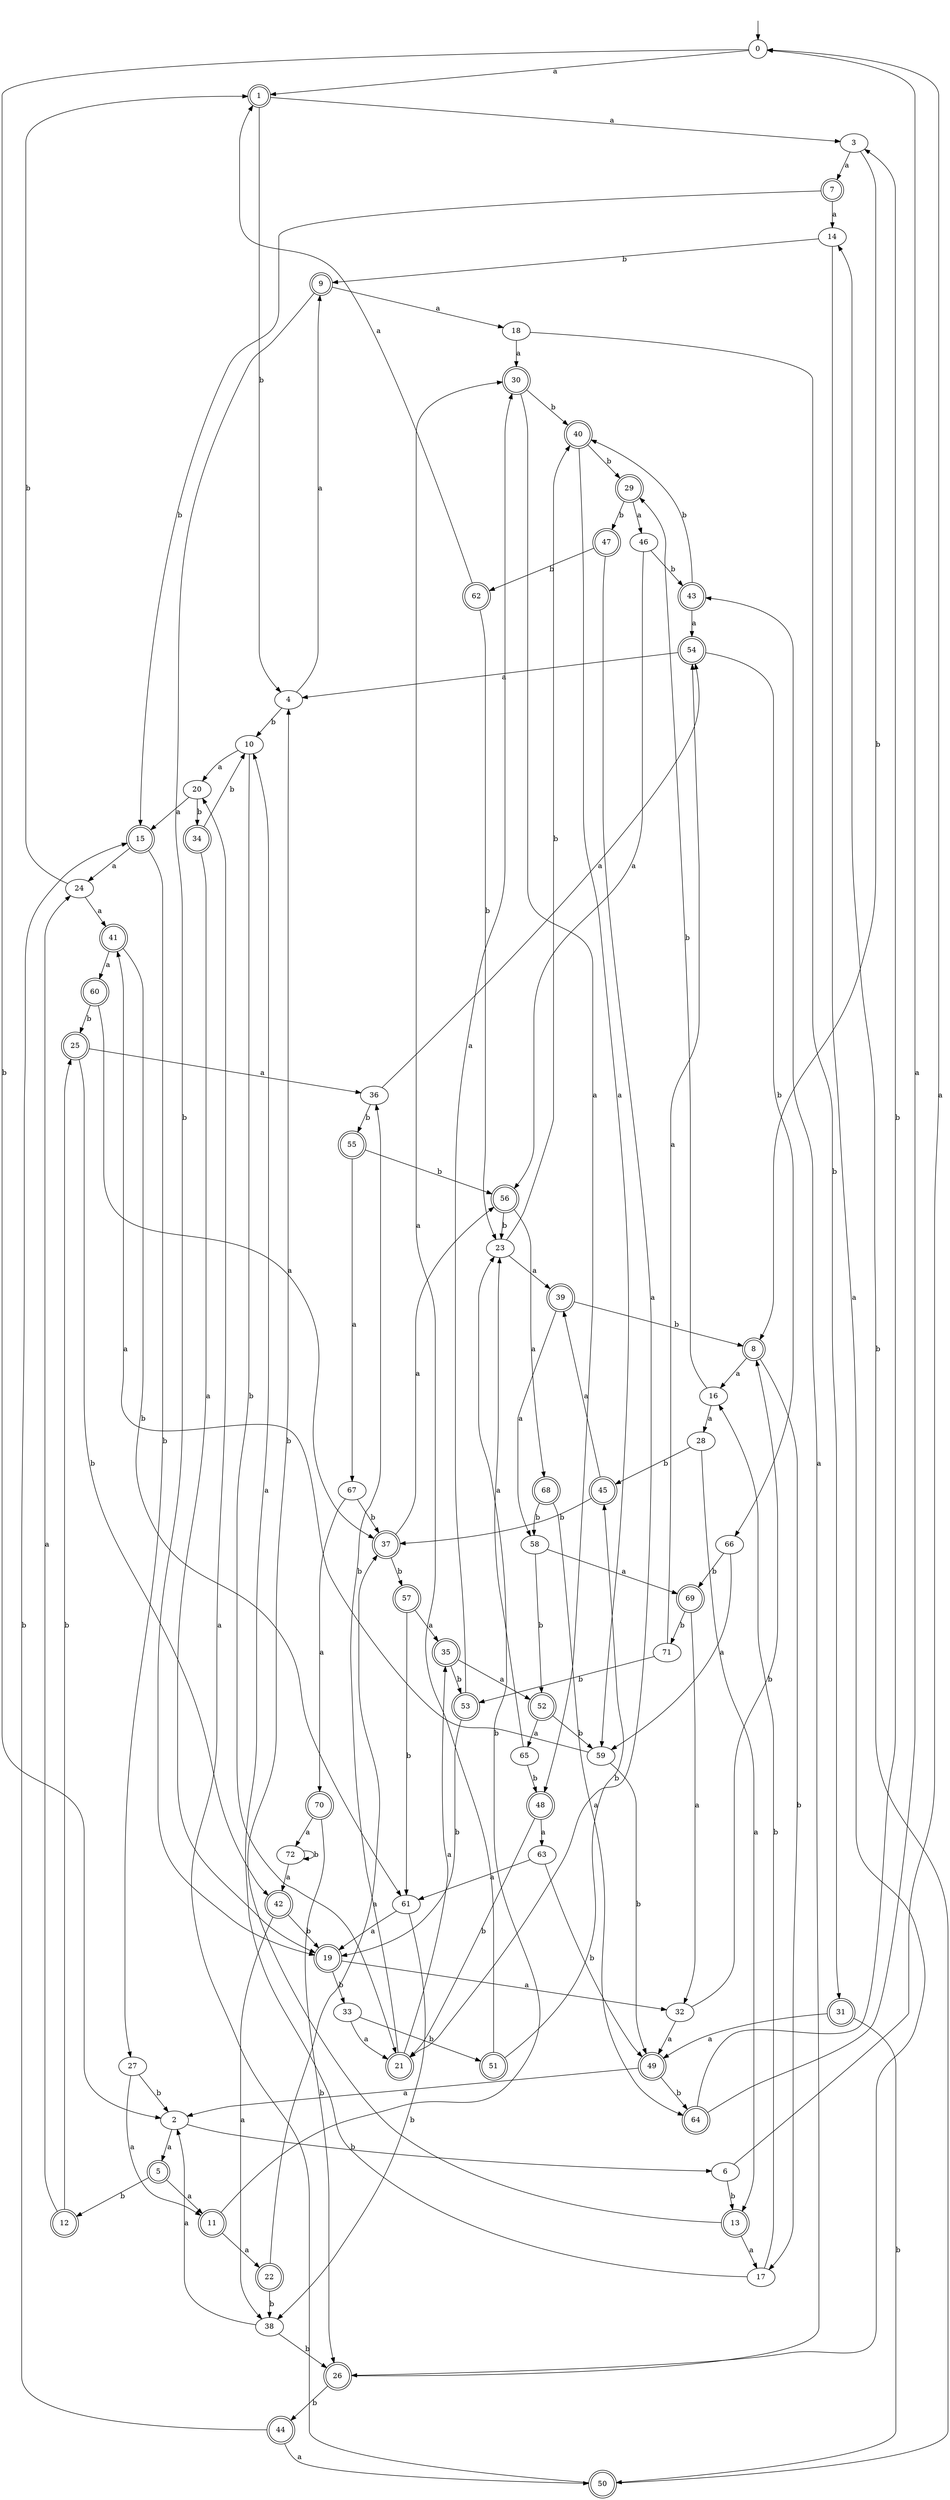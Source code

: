 digraph RandomDFA {
  __start0 [label="", shape=none];
  __start0 -> 0 [label=""];
  0 [shape=circle]
  0 -> 1 [label="a"]
  0 -> 2 [label="b"]
  1 [shape=doublecircle]
  1 -> 3 [label="a"]
  1 -> 4 [label="b"]
  2
  2 -> 5 [label="a"]
  2 -> 6 [label="b"]
  3
  3 -> 7 [label="a"]
  3 -> 8 [label="b"]
  4
  4 -> 9 [label="a"]
  4 -> 10 [label="b"]
  5 [shape=doublecircle]
  5 -> 11 [label="a"]
  5 -> 12 [label="b"]
  6
  6 -> 0 [label="a"]
  6 -> 13 [label="b"]
  7 [shape=doublecircle]
  7 -> 14 [label="a"]
  7 -> 15 [label="b"]
  8 [shape=doublecircle]
  8 -> 16 [label="a"]
  8 -> 17 [label="b"]
  9 [shape=doublecircle]
  9 -> 18 [label="a"]
  9 -> 19 [label="b"]
  10
  10 -> 20 [label="a"]
  10 -> 21 [label="b"]
  11 [shape=doublecircle]
  11 -> 22 [label="a"]
  11 -> 23 [label="b"]
  12 [shape=doublecircle]
  12 -> 24 [label="a"]
  12 -> 25 [label="b"]
  13 [shape=doublecircle]
  13 -> 17 [label="a"]
  13 -> 4 [label="b"]
  14
  14 -> 26 [label="a"]
  14 -> 9 [label="b"]
  15 [shape=doublecircle]
  15 -> 24 [label="a"]
  15 -> 27 [label="b"]
  16
  16 -> 28 [label="a"]
  16 -> 29 [label="b"]
  17
  17 -> 10 [label="a"]
  17 -> 16 [label="b"]
  18
  18 -> 30 [label="a"]
  18 -> 31 [label="b"]
  19 [shape=doublecircle]
  19 -> 32 [label="a"]
  19 -> 33 [label="b"]
  20
  20 -> 15 [label="a"]
  20 -> 34 [label="b"]
  21 [shape=doublecircle]
  21 -> 35 [label="a"]
  21 -> 36 [label="b"]
  22 [shape=doublecircle]
  22 -> 37 [label="a"]
  22 -> 38 [label="b"]
  23
  23 -> 39 [label="a"]
  23 -> 40 [label="b"]
  24
  24 -> 41 [label="a"]
  24 -> 1 [label="b"]
  25 [shape=doublecircle]
  25 -> 36 [label="a"]
  25 -> 42 [label="b"]
  26 [shape=doublecircle]
  26 -> 43 [label="a"]
  26 -> 44 [label="b"]
  27
  27 -> 11 [label="a"]
  27 -> 2 [label="b"]
  28
  28 -> 13 [label="a"]
  28 -> 45 [label="b"]
  29 [shape=doublecircle]
  29 -> 46 [label="a"]
  29 -> 47 [label="b"]
  30 [shape=doublecircle]
  30 -> 48 [label="a"]
  30 -> 40 [label="b"]
  31 [shape=doublecircle]
  31 -> 49 [label="a"]
  31 -> 50 [label="b"]
  32
  32 -> 49 [label="a"]
  32 -> 8 [label="b"]
  33
  33 -> 21 [label="a"]
  33 -> 51 [label="b"]
  34 [shape=doublecircle]
  34 -> 19 [label="a"]
  34 -> 10 [label="b"]
  35 [shape=doublecircle]
  35 -> 52 [label="a"]
  35 -> 53 [label="b"]
  36
  36 -> 54 [label="a"]
  36 -> 55 [label="b"]
  37 [shape=doublecircle]
  37 -> 56 [label="a"]
  37 -> 57 [label="b"]
  38
  38 -> 2 [label="a"]
  38 -> 26 [label="b"]
  39 [shape=doublecircle]
  39 -> 58 [label="a"]
  39 -> 8 [label="b"]
  40 [shape=doublecircle]
  40 -> 59 [label="a"]
  40 -> 29 [label="b"]
  41 [shape=doublecircle]
  41 -> 60 [label="a"]
  41 -> 61 [label="b"]
  42 [shape=doublecircle]
  42 -> 38 [label="a"]
  42 -> 19 [label="b"]
  43 [shape=doublecircle]
  43 -> 54 [label="a"]
  43 -> 40 [label="b"]
  44 [shape=doublecircle]
  44 -> 50 [label="a"]
  44 -> 15 [label="b"]
  45 [shape=doublecircle]
  45 -> 39 [label="a"]
  45 -> 37 [label="b"]
  46
  46 -> 56 [label="a"]
  46 -> 43 [label="b"]
  47 [shape=doublecircle]
  47 -> 21 [label="a"]
  47 -> 62 [label="b"]
  48 [shape=doublecircle]
  48 -> 63 [label="a"]
  48 -> 21 [label="b"]
  49 [shape=doublecircle]
  49 -> 2 [label="a"]
  49 -> 64 [label="b"]
  50 [shape=doublecircle]
  50 -> 20 [label="a"]
  50 -> 14 [label="b"]
  51 [shape=doublecircle]
  51 -> 30 [label="a"]
  51 -> 45 [label="b"]
  52 [shape=doublecircle]
  52 -> 65 [label="a"]
  52 -> 59 [label="b"]
  53 [shape=doublecircle]
  53 -> 30 [label="a"]
  53 -> 19 [label="b"]
  54 [shape=doublecircle]
  54 -> 4 [label="a"]
  54 -> 66 [label="b"]
  55 [shape=doublecircle]
  55 -> 67 [label="a"]
  55 -> 56 [label="b"]
  56 [shape=doublecircle]
  56 -> 68 [label="a"]
  56 -> 23 [label="b"]
  57 [shape=doublecircle]
  57 -> 35 [label="a"]
  57 -> 61 [label="b"]
  58
  58 -> 69 [label="a"]
  58 -> 52 [label="b"]
  59
  59 -> 41 [label="a"]
  59 -> 49 [label="b"]
  60 [shape=doublecircle]
  60 -> 37 [label="a"]
  60 -> 25 [label="b"]
  61
  61 -> 19 [label="a"]
  61 -> 38 [label="b"]
  62 [shape=doublecircle]
  62 -> 1 [label="a"]
  62 -> 23 [label="b"]
  63
  63 -> 61 [label="a"]
  63 -> 49 [label="b"]
  64 [shape=doublecircle]
  64 -> 0 [label="a"]
  64 -> 3 [label="b"]
  65
  65 -> 23 [label="a"]
  65 -> 48 [label="b"]
  66
  66 -> 59 [label="a"]
  66 -> 69 [label="b"]
  67
  67 -> 70 [label="a"]
  67 -> 37 [label="b"]
  68 [shape=doublecircle]
  68 -> 64 [label="a"]
  68 -> 58 [label="b"]
  69 [shape=doublecircle]
  69 -> 32 [label="a"]
  69 -> 71 [label="b"]
  70 [shape=doublecircle]
  70 -> 72 [label="a"]
  70 -> 26 [label="b"]
  71
  71 -> 54 [label="a"]
  71 -> 53 [label="b"]
  72
  72 -> 42 [label="a"]
  72 -> 72 [label="b"]
}
